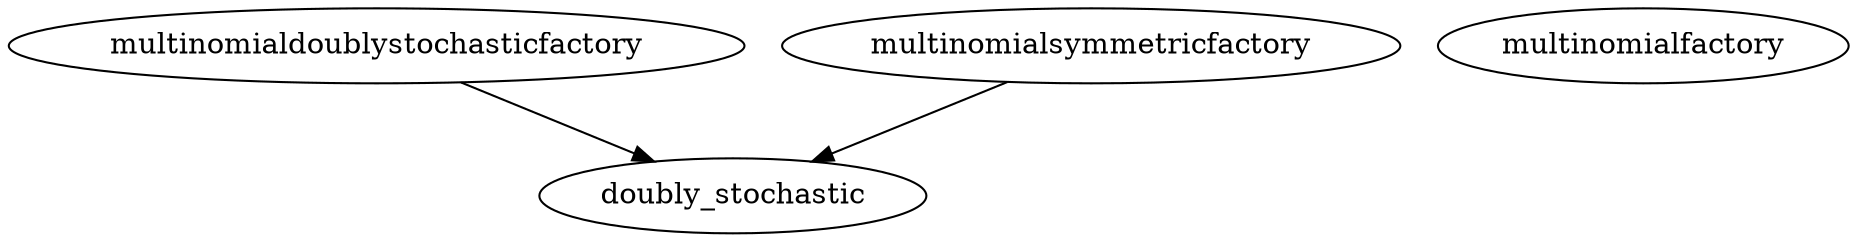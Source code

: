/* Created by mdot for Matlab */
digraph m2html {
  multinomialdoublystochasticfactory -> doubly_stochastic;
  multinomialsymmetricfactory -> doubly_stochastic;

  doubly_stochastic [URL="doubly_stochastic.html"];
  multinomialdoublystochasticfactory [URL="multinomialdoublystochasticfactory.html"];
  multinomialfactory [URL="multinomialfactory.html"];
  multinomialsymmetricfactory [URL="multinomialsymmetricfactory.html"];
}